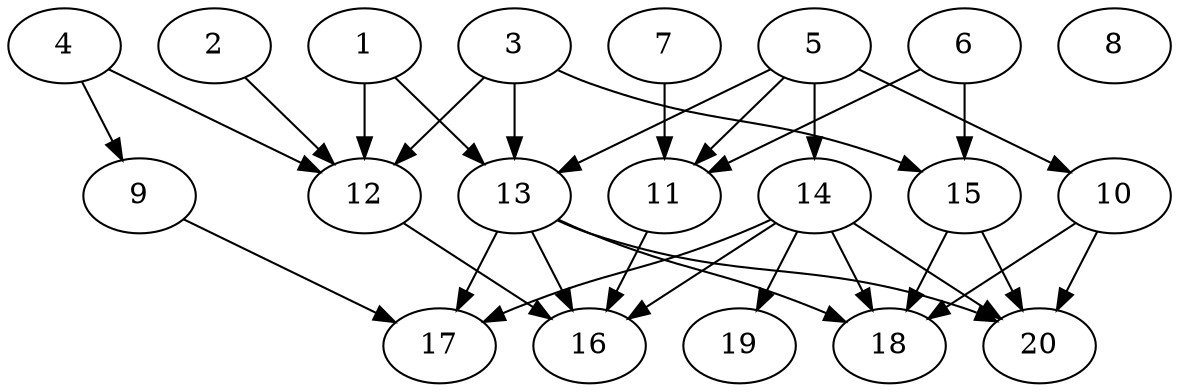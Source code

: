 // DAG automatically generated by daggen at Wed Jul 24 21:27:05 2019
// ./daggen --dot -n 20 --ccr 0.3 --fat 0.7 --regular 0.5 --density 0.5 --mindata 5242880 --maxdata 52428800 
digraph G {
  1 [size="44001280", alpha="0.15", expect_size="13200384"] 
  1 -> 12 [size ="13200384"]
  1 -> 13 [size ="13200384"]
  2 [size="128689493", alpha="0.18", expect_size="38606848"] 
  2 -> 12 [size ="38606848"]
  3 [size="111448747", alpha="0.07", expect_size="33434624"] 
  3 -> 12 [size ="33434624"]
  3 -> 13 [size ="33434624"]
  3 -> 15 [size ="33434624"]
  4 [size="107711147", alpha="0.06", expect_size="32313344"] 
  4 -> 9 [size ="32313344"]
  4 -> 12 [size ="32313344"]
  5 [size="76247040", alpha="0.10", expect_size="22874112"] 
  5 -> 10 [size ="22874112"]
  5 -> 11 [size ="22874112"]
  5 -> 13 [size ="22874112"]
  5 -> 14 [size ="22874112"]
  6 [size="32621227", alpha="0.16", expect_size="9786368"] 
  6 -> 11 [size ="9786368"]
  6 -> 15 [size ="9786368"]
  7 [size="33611093", alpha="0.05", expect_size="10083328"] 
  7 -> 11 [size ="10083328"]
  8 [size="174489600", alpha="0.08", expect_size="52346880"] 
  9 [size="106738347", alpha="0.01", expect_size="32021504"] 
  9 -> 17 [size ="32021504"]
  10 [size="165573973", alpha="0.09", expect_size="49672192"] 
  10 -> 18 [size ="49672192"]
  10 -> 20 [size ="49672192"]
  11 [size="91955200", alpha="0.04", expect_size="27586560"] 
  11 -> 16 [size ="27586560"]
  12 [size="52944213", alpha="0.13", expect_size="15883264"] 
  12 -> 16 [size ="15883264"]
  13 [size="37563733", alpha="0.10", expect_size="11269120"] 
  13 -> 16 [size ="11269120"]
  13 -> 17 [size ="11269120"]
  13 -> 18 [size ="11269120"]
  13 -> 20 [size ="11269120"]
  14 [size="94208000", alpha="0.14", expect_size="28262400"] 
  14 -> 16 [size ="28262400"]
  14 -> 17 [size ="28262400"]
  14 -> 18 [size ="28262400"]
  14 -> 19 [size ="28262400"]
  14 -> 20 [size ="28262400"]
  15 [size="138769067", alpha="0.05", expect_size="41630720"] 
  15 -> 18 [size ="41630720"]
  15 -> 20 [size ="41630720"]
  16 [size="56398507", alpha="0.19", expect_size="16919552"] 
  17 [size="24429227", alpha="0.12", expect_size="7328768"] 
  18 [size="63870293", alpha="0.06", expect_size="19161088"] 
  19 [size="126549333", alpha="0.07", expect_size="37964800"] 
  20 [size="134253227", alpha="0.18", expect_size="40275968"] 
}
